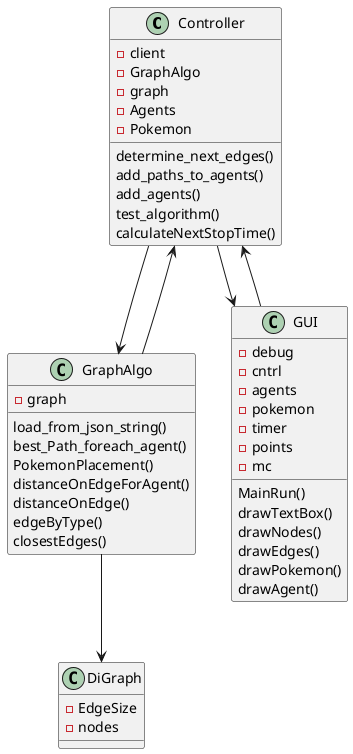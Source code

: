 @startuml
'https://plantuml.com/sequence-diagram
class Controller{
    - client
    - GraphAlgo
    - graph
    - Agents
    - Pokemon
    determine_next_edges()
    add_paths_to_agents()
    add_agents()
    test_algorithm()
    calculateNextStopTime()
}

class DiGraph{
    - EdgeSize
    - nodes
}

class GraphAlgo{
    - graph
    load_from_json_string()
    best_Path_foreach_agent()
    PokemonPlacement()
    distanceOnEdgeForAgent()
    distanceOnEdge()
    edgeByType()
    closestEdges()

}
class GUI{
    - debug
    - cntrl
    - agents
    - pokemon
    - timer
    - points
    - mc
    MainRun()
    drawTextBox()
    drawNodes()
    drawEdges()
    drawPokemon()
    drawAgent()
}


Controller --> GUI
Controller --> GraphAlgo
GraphAlgo --> Controller
GraphAlgo --> DiGraph
GUI --> Controller

@enduml